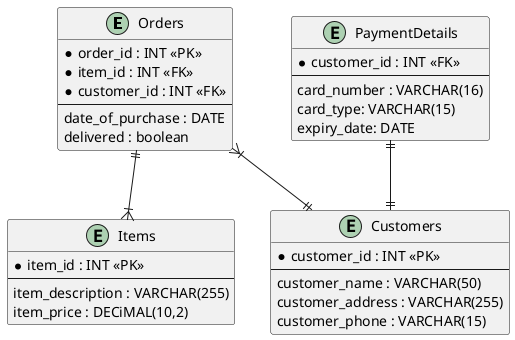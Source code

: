 @startuml antiques_dealer

entity Orders {
    * order_id : INT <<PK>>
    * item_id : INT <<FK>>
    * customer_id : INT <<FK>>
    --
    date_of_purchase : DATE
    delivered : boolean
}

entity Items {
    * item_id : INT <<PK>>
    --
    item_description : VARCHAR(255)
    item_price : DECiMAL(10,2)
}

entity Customers {
    * customer_id : INT <<PK>>
    --
    customer_name : VARCHAR(50)
    customer_address : VARCHAR(255)
    customer_phone : VARCHAR(15)
}

entity PaymentDetails {
    * customer_id : INT <<FK>>
    --
    card_number : VARCHAR(16)
    card_type: VARCHAR(15)
    expiry_date: DATE
}

Orders ||--|{ Items
Orders }|--|| Customers
PaymentDetails ||--|| Customers

@enduml